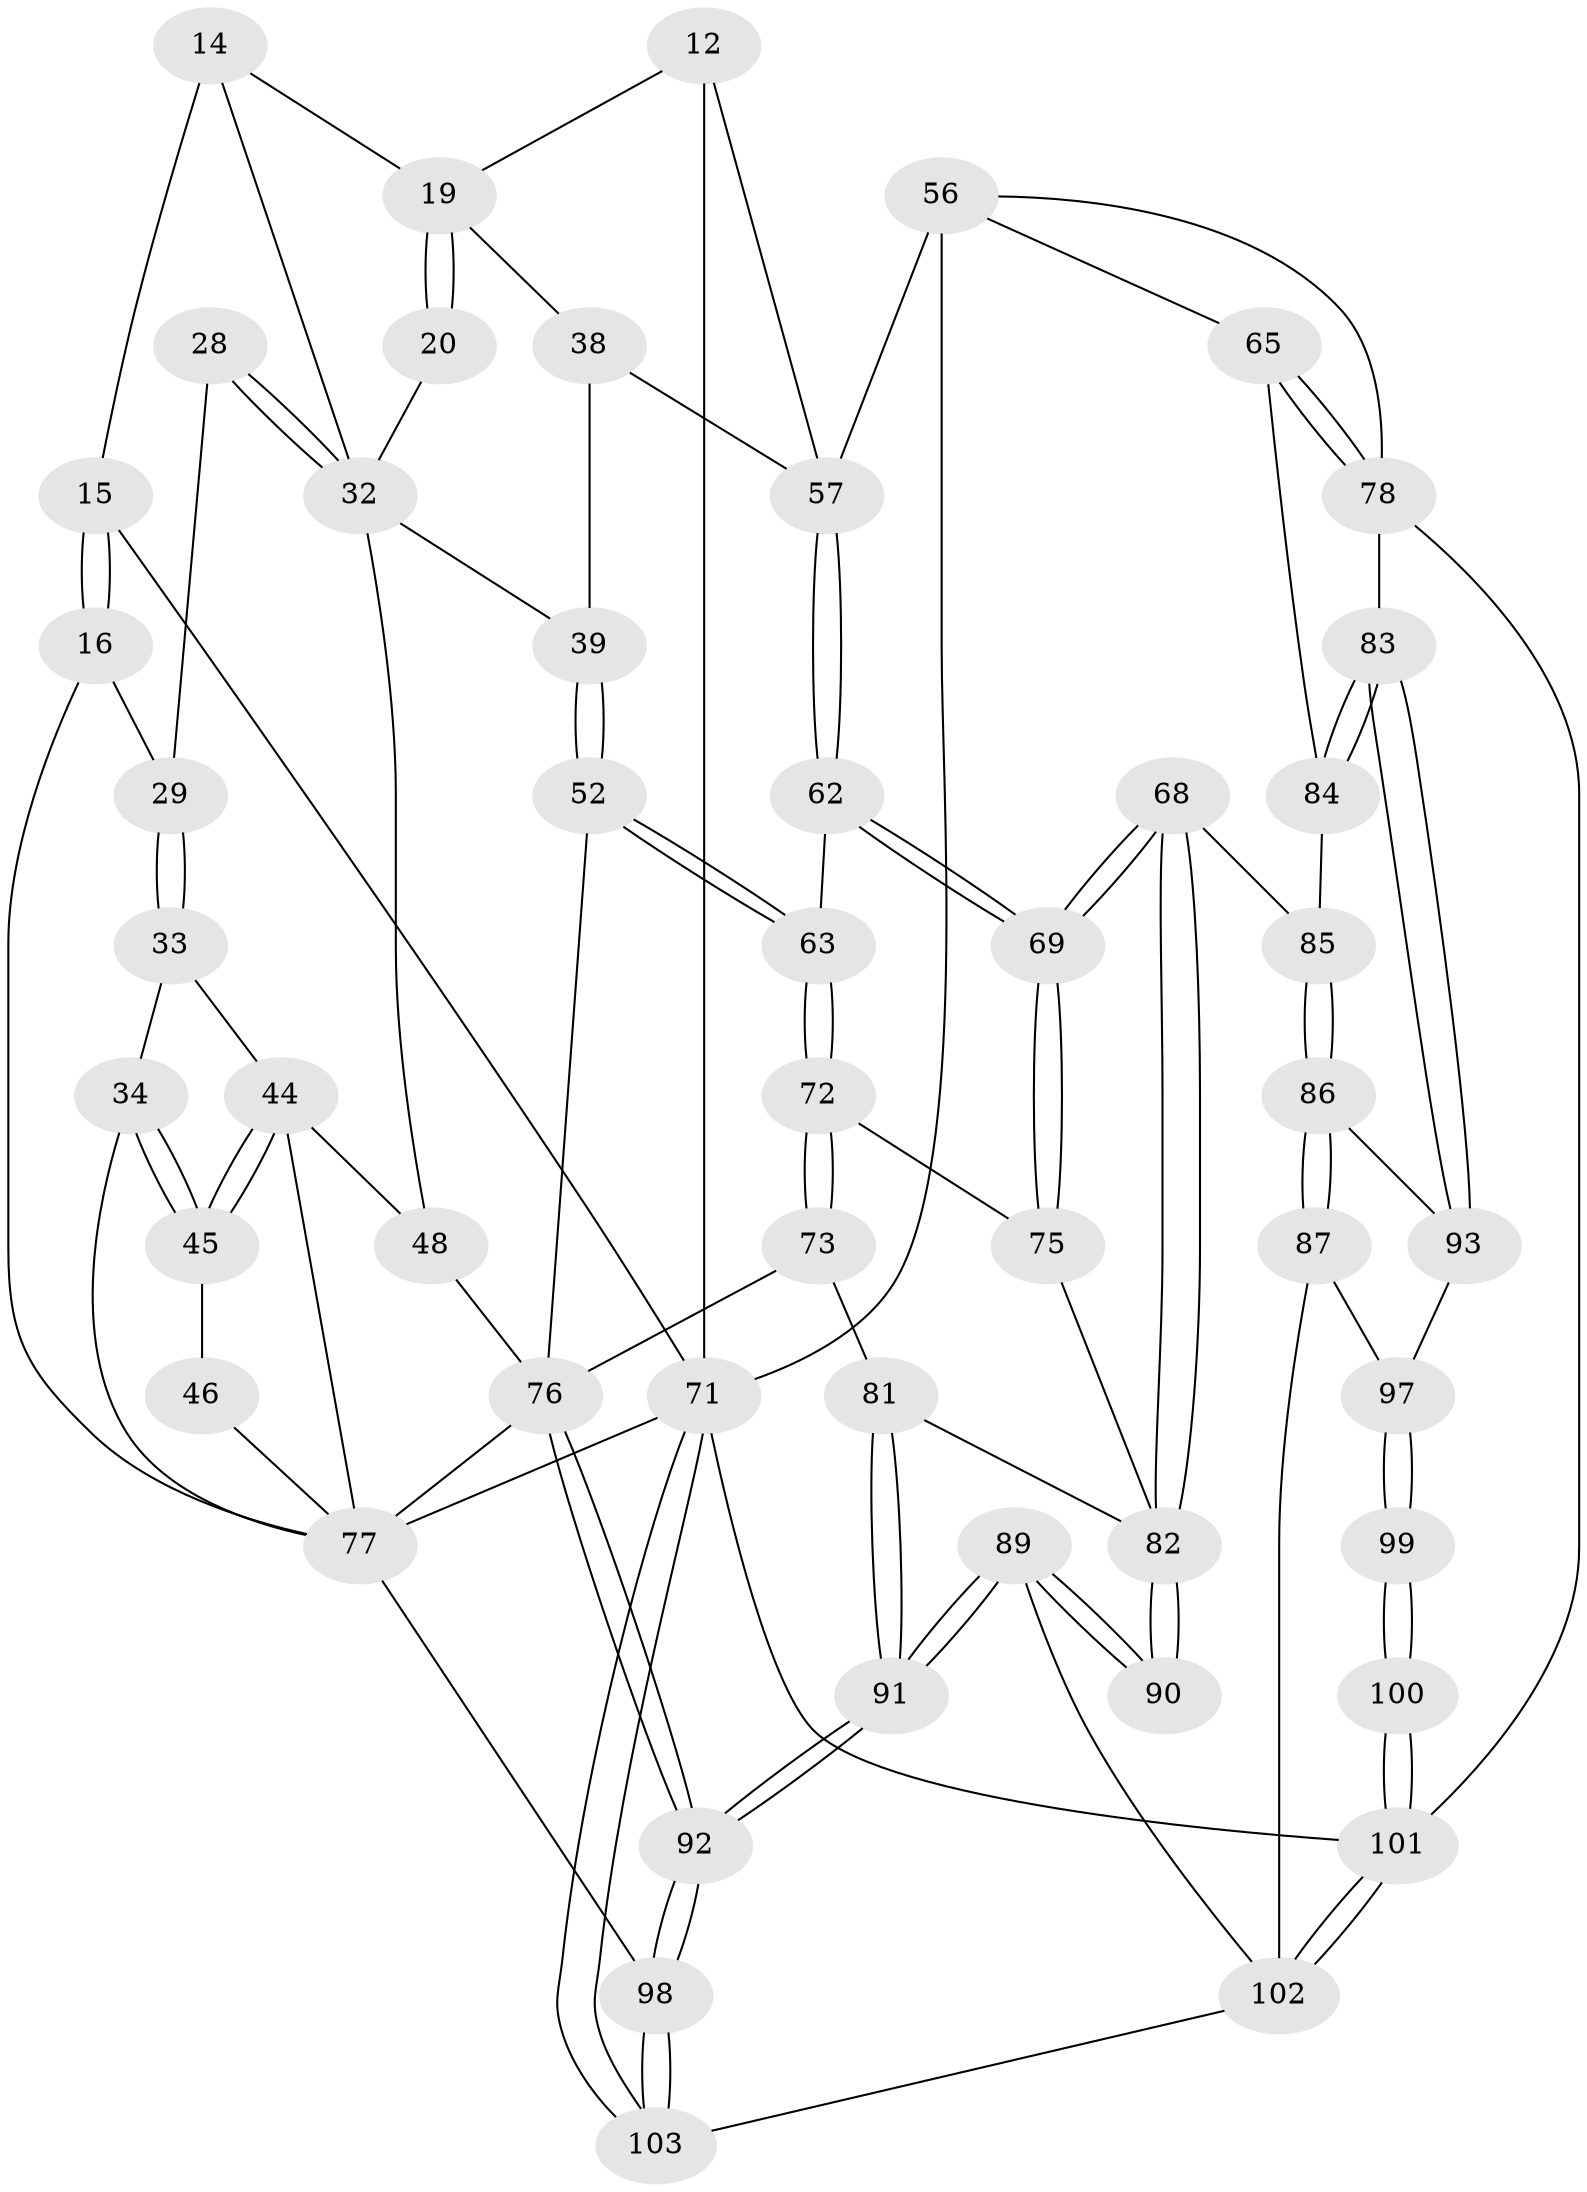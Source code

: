 // original degree distribution, {3: 0.019417475728155338, 5: 0.5048543689320388, 6: 0.22330097087378642, 4: 0.2524271844660194}
// Generated by graph-tools (version 1.1) at 2025/00/03/09/25 05:00:41]
// undirected, 51 vertices, 116 edges
graph export_dot {
graph [start="1"]
  node [color=gray90,style=filled];
  12 [pos="+0.714407529558345+0.12138875090067416",super="+10"];
  14 [pos="+0.27475269351488113+0.14394147857160905",super="+9"];
  15 [pos="+0.1637501942616823+0",super="+4"];
  16 [pos="+0.08468404370636144+0.1585918945254714"];
  19 [pos="+0.4745208187478057+0.17131762152796687",super="+13+8"];
  20 [pos="+0.4680033245682399+0.1669742270589056"];
  28 [pos="+0.21350395963319188+0.2022341796011732"];
  29 [pos="+0.13226862998006847+0.19925519385358942"];
  32 [pos="+0.22773000735733234+0.27970002698996577",super="+31+21+22"];
  33 [pos="+0.11430880668221666+0.3046763947468153"];
  34 [pos="+0.10694822736599563+0.3071630782403461"];
  38 [pos="+0.4923091808474593+0.3674984322707926",super="+25"];
  39 [pos="+0.39660547116789274+0.42800890579081385"];
  44 [pos="+0.12609139682630358+0.48711531527931334",super="+43+37"];
  45 [pos="+0.09990077216274695+0.4461038076535397"];
  46 [pos="+0.05221257829746169+0.3779181748626378"];
  48 [pos="+0.21308263510832465+0.3641972873608457",super="+36+47"];
  52 [pos="+0.3853710609535466+0.46003238740300617"];
  56 [pos="+0.7064120701467008+0.45224360624408116",super="+55+54+40"];
  57 [pos="+0.6886701220729872+0.4480413664135406",super="+42+41+24"];
  62 [pos="+0.6315704141187964+0.5488616327112431"];
  63 [pos="+0.43051852240934596+0.5358273320785394"];
  65 [pos="+0.8268696276738688+0.6210180959311374",super="+64"];
  68 [pos="+0.6419423608269167+0.6335859236278588"];
  69 [pos="+0.6369394264527078+0.6214363629148777"];
  71 [pos="+0+1",super="+3+26"];
  72 [pos="+0.42691413794400984+0.5838725383884391"];
  73 [pos="+0.36234101911193645+0.6677973771213063"];
  75 [pos="+0.4891693874544847+0.6552156619564071"];
  76 [pos="+0.24008802116976788+0.739130558270563",super="+74"];
  77 [pos="+0.08833111901518396+0.7966949685825094",super="+70+53"];
  78 [pos="+0.9806708027487485+0.7207336967245991",super="+60"];
  81 [pos="+0.4287259162003457+0.7351538860928983"];
  82 [pos="+0.5871436644588333+0.7503285358222268",super="+79+80"];
  83 [pos="+0.8705708683965734+0.7731252674267598"];
  84 [pos="+0.8127482485181298+0.7067201013080209",super="+66"];
  85 [pos="+0.7289404860831536+0.7607432819498364",super="+67"];
  86 [pos="+0.7218469879113649+0.7976636967701376"];
  87 [pos="+0.6794386711740109+0.8714333083223549"];
  89 [pos="+0.5805903903360414+0.8554306698355358"];
  90 [pos="+0.5779000140745699+0.8004046672803906"];
  91 [pos="+0.4207087957959445+0.9059837396099193"];
  92 [pos="+0.36579651831865756+0.9450946874005554"];
  93 [pos="+0.8682749409124341+0.7788654306744509"];
  97 [pos="+0.7550694498603762+0.8969212864630478",super="+96"];
  98 [pos="+0.32859888840619056+1"];
  99 [pos="+0.8628102530273507+1",super="+95"];
  100 [pos="+0.8642413048375632+1",super="+94"];
  101 [pos="+0.8634309051007927+1",super="+58"];
  102 [pos="+0.6632621208809899+1",super="+88"];
  103 [pos="+0.28739405486909464+1"];
  12 -- 19 [weight=2];
  12 -- 71 [weight=2];
  12 -- 57;
  14 -- 15 [weight=2];
  14 -- 32;
  14 -- 19;
  15 -- 16;
  15 -- 16;
  15 -- 71;
  16 -- 29;
  16 -- 77;
  19 -- 20 [weight=2];
  19 -- 20;
  19 -- 38;
  20 -- 32;
  28 -- 29;
  28 -- 32 [weight=2];
  28 -- 32;
  29 -- 33;
  29 -- 33;
  32 -- 39;
  32 -- 48 [weight=2];
  33 -- 34;
  33 -- 44;
  34 -- 45;
  34 -- 45;
  34 -- 77;
  38 -- 39;
  38 -- 57 [weight=2];
  39 -- 52;
  39 -- 52;
  44 -- 45;
  44 -- 45;
  44 -- 48 [weight=2];
  44 -- 77;
  45 -- 46;
  46 -- 77 [weight=2];
  48 -- 76;
  52 -- 63;
  52 -- 63;
  52 -- 76;
  56 -- 57 [weight=3];
  56 -- 65;
  56 -- 78;
  56 -- 71 [weight=2];
  57 -- 62;
  57 -- 62;
  62 -- 63;
  62 -- 69;
  62 -- 69;
  63 -- 72;
  63 -- 72;
  65 -- 78 [weight=2];
  65 -- 78;
  65 -- 84;
  68 -- 69;
  68 -- 69;
  68 -- 82;
  68 -- 82;
  68 -- 85;
  69 -- 75;
  69 -- 75;
  71 -- 103;
  71 -- 103;
  71 -- 101 [weight=2];
  71 -- 77 [weight=2];
  72 -- 73;
  72 -- 73;
  72 -- 75;
  73 -- 81;
  73 -- 76;
  75 -- 82;
  76 -- 77 [weight=2];
  76 -- 92;
  76 -- 92;
  77 -- 98;
  78 -- 83;
  78 -- 101;
  81 -- 91;
  81 -- 91;
  81 -- 82;
  82 -- 90 [weight=2];
  82 -- 90;
  83 -- 84;
  83 -- 84;
  83 -- 93;
  83 -- 93;
  84 -- 85 [weight=2];
  85 -- 86;
  85 -- 86;
  86 -- 87;
  86 -- 87;
  86 -- 93;
  87 -- 97;
  87 -- 102;
  89 -- 90;
  89 -- 90;
  89 -- 91;
  89 -- 91;
  89 -- 102;
  91 -- 92;
  91 -- 92;
  92 -- 98;
  92 -- 98;
  93 -- 97;
  97 -- 99 [weight=2];
  97 -- 99;
  98 -- 103;
  98 -- 103;
  99 -- 100 [weight=2];
  99 -- 100;
  100 -- 101 [weight=2];
  100 -- 101;
  101 -- 102;
  101 -- 102;
  102 -- 103;
}
